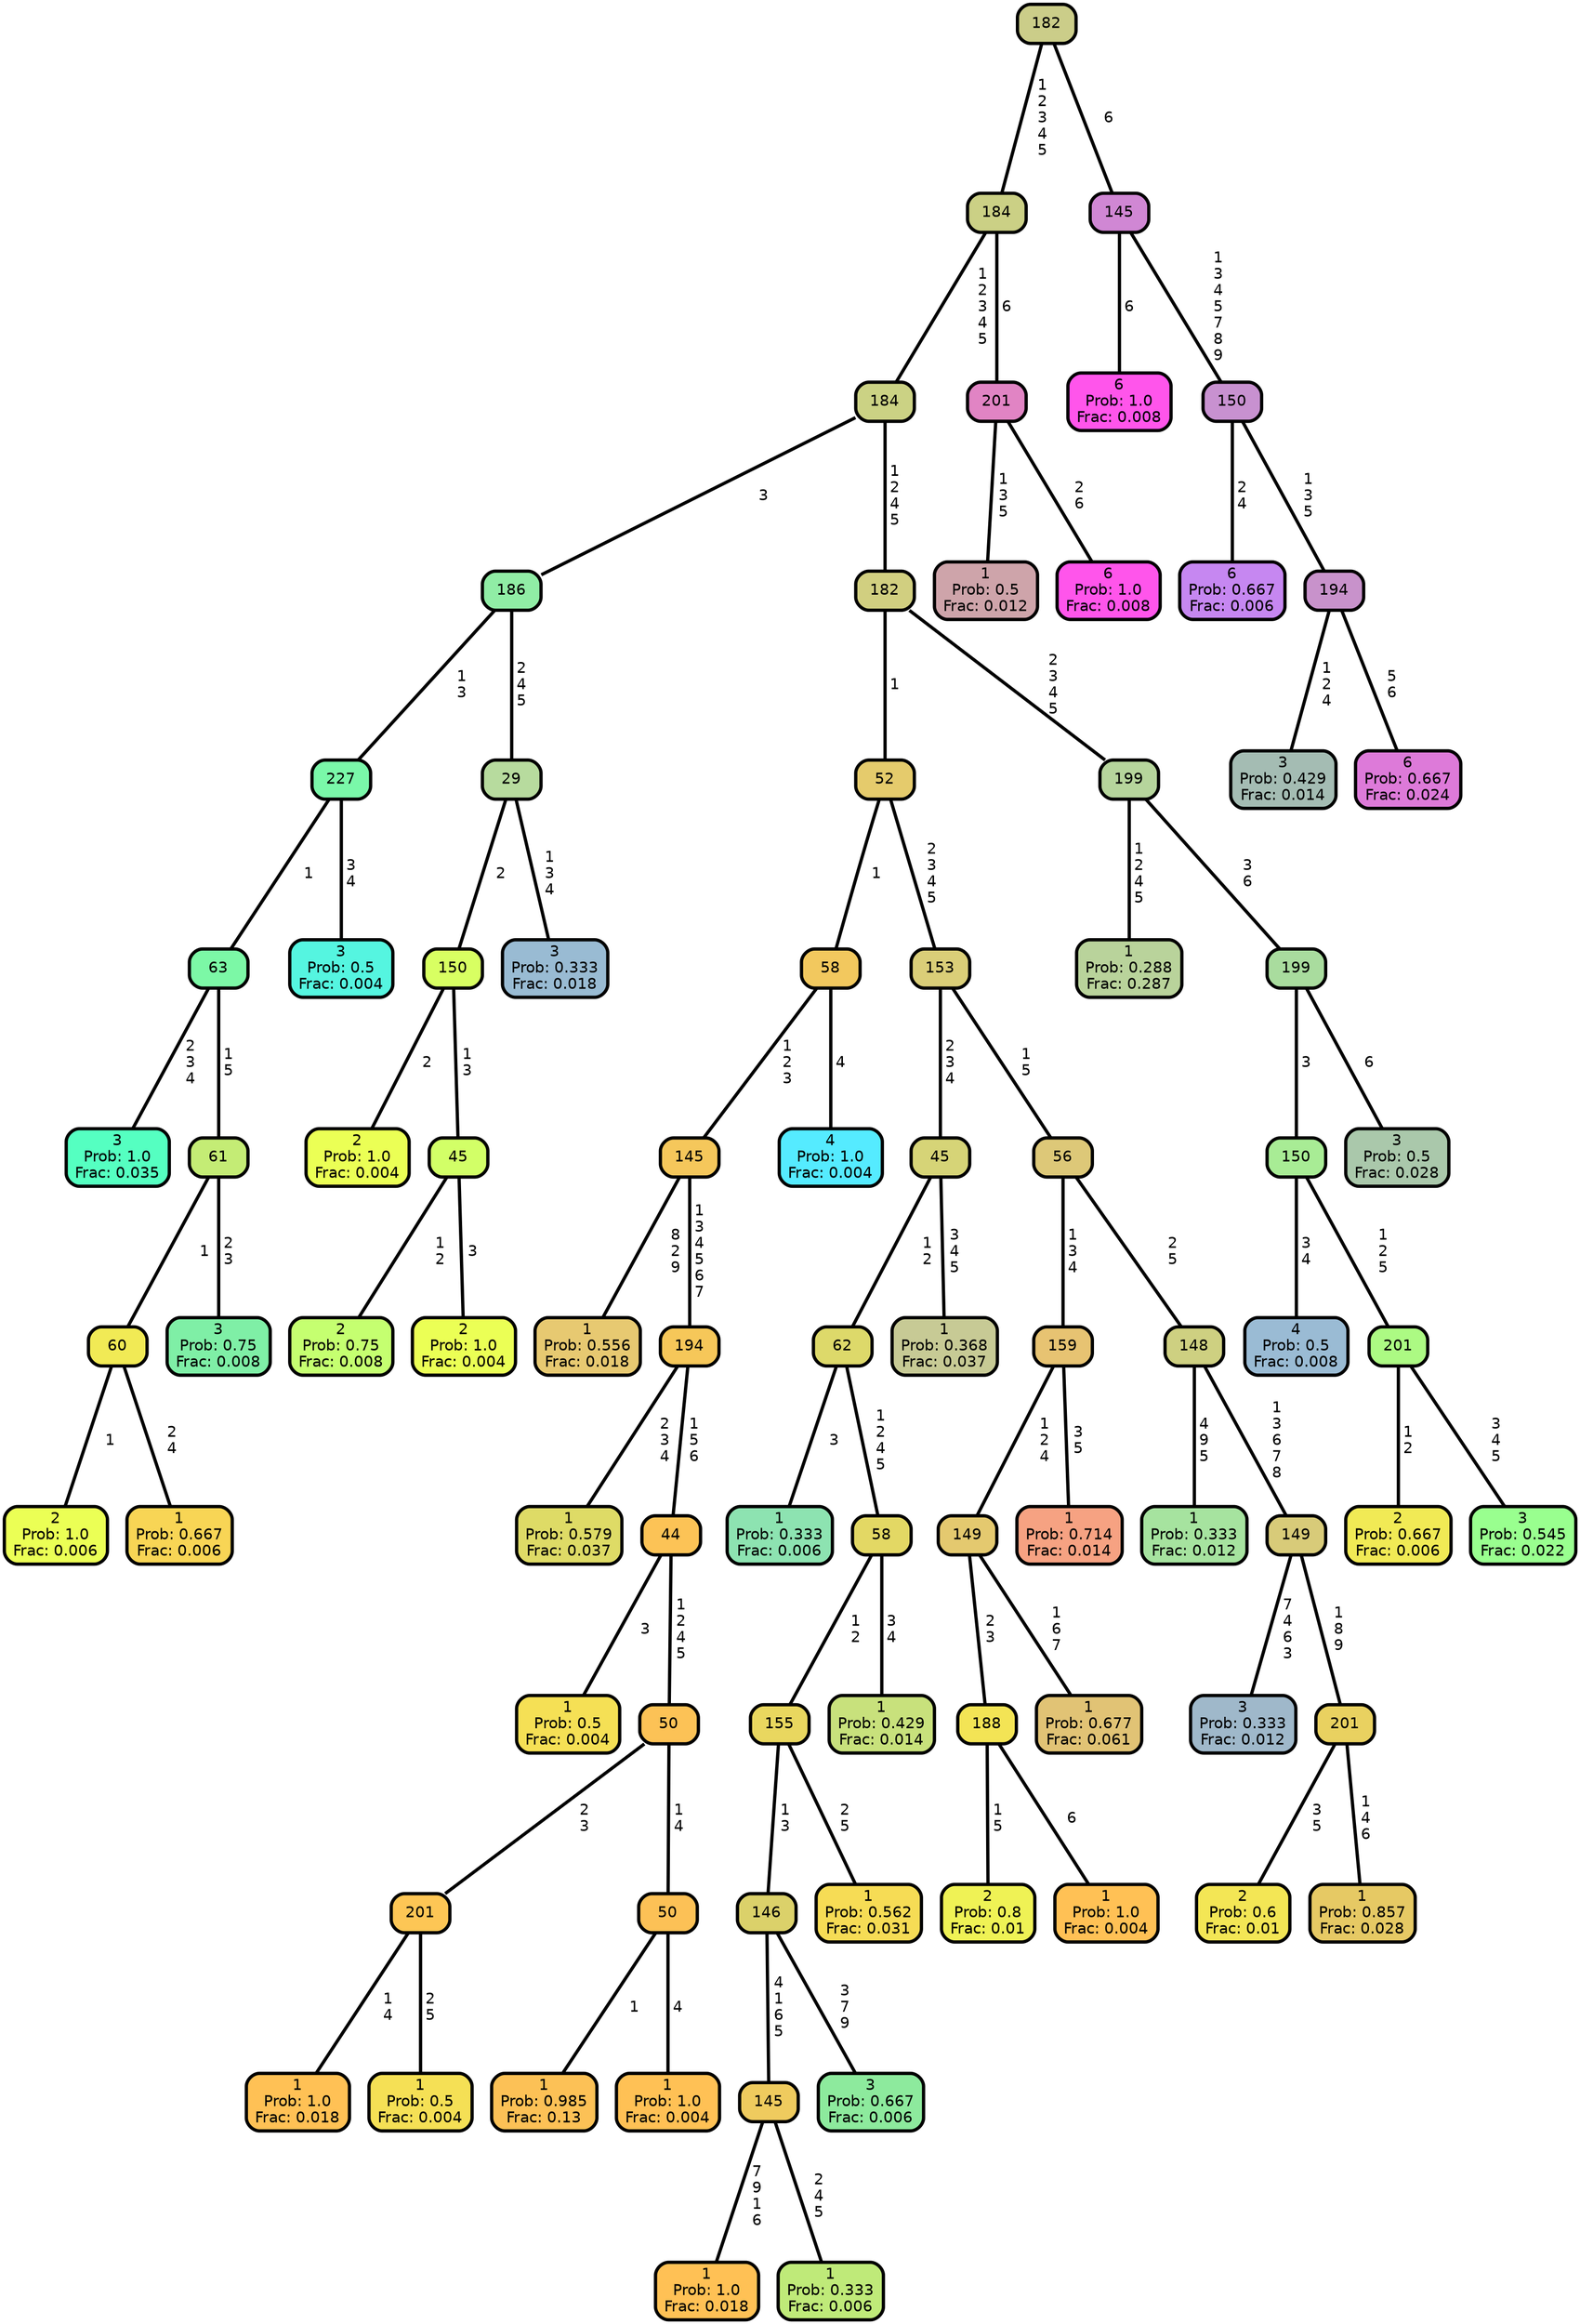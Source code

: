 graph Tree {
node [shape=box, style="filled, rounded",color="black",penwidth="3",fontcolor="black",                 fontname=helvetica] ;
graph [ranksep="0 equally", splines=straight,                 bgcolor=transparent, dpi=200] ;
edge [fontname=helvetica, color=black] ;
0 [label="3
Prob: 1.0
Frac: 0.035", fillcolor="#55ffc1"] ;
1 [label="63", fillcolor="#7cf8a6"] ;
2 [label="2
Prob: 1.0
Frac: 0.006", fillcolor="#ebff55"] ;
3 [label="60", fillcolor="#f1ea55"] ;
4 [label="1
Prob: 0.667
Frac: 0.006", fillcolor="#f8d555"] ;
5 [label="61", fillcolor="#c4ec75"] ;
6 [label="3
Prob: 0.75
Frac: 0.008", fillcolor="#7fefa6"] ;
7 [label="227", fillcolor="#7af8a9"] ;
8 [label="3
Prob: 0.5
Frac: 0.004", fillcolor="#55f5e0"] ;
9 [label="186", fillcolor="#90eda5"] ;
10 [label="2
Prob: 1.0
Frac: 0.004", fillcolor="#ebff55"] ;
11 [label="150", fillcolor="#d8ff62"] ;
12 [label="2
Prob: 0.75
Frac: 0.008", fillcolor="#c5ff70"] ;
13 [label="45", fillcolor="#d2ff67"] ;
14 [label="2
Prob: 1.0
Frac: 0.004", fillcolor="#ebff55"] ;
15 [label="29", fillcolor="#b7db9e"] ;
16 [label="3
Prob: 0.333
Frac: 0.018", fillcolor="#99bbd3"] ;
17 [label="184", fillcolor="#cbd284"] ;
18 [label="1
Prob: 0.556
Frac: 0.018", fillcolor="#e7c971"] ;
19 [label="145", fillcolor="#f5c75b"] ;
20 [label="1
Prob: 0.579
Frac: 0.037", fillcolor="#dedb66"] ;
21 [label="194", fillcolor="#f6c759"] ;
22 [label="1
Prob: 0.5
Frac: 0.004", fillcolor="#f5e055"] ;
23 [label="44", fillcolor="#fcc356"] ;
24 [label="1
Prob: 1.0
Frac: 0.018", fillcolor="#ffc155"] ;
25 [label="201", fillcolor="#fdc655"] ;
26 [label="1
Prob: 0.5
Frac: 0.004", fillcolor="#f5e055"] ;
27 [label="50", fillcolor="#fcc256"] ;
28 [label="1
Prob: 0.985
Frac: 0.13", fillcolor="#fcc156"] ;
29 [label="50", fillcolor="#fcc156"] ;
30 [label="1
Prob: 1.0
Frac: 0.004", fillcolor="#ffc155"] ;
31 [label="58", fillcolor="#f2c85e"] ;
32 [label="4
Prob: 1.0
Frac: 0.004", fillcolor="#55ebff"] ;
33 [label="52", fillcolor="#e5cb6c"] ;
34 [label="1
Prob: 0.333
Frac: 0.006", fillcolor="#8de3b1"] ;
35 [label="62", fillcolor="#ddd96a"] ;
36 [label="1
Prob: 1.0
Frac: 0.018", fillcolor="#ffc155"] ;
37 [label="145", fillcolor="#efcb5e"] ;
38 [label="1
Prob: 0.333
Frac: 0.006", fillcolor="#bfea79"] ;
39 [label="146", fillcolor="#dbd16a"] ;
40 [label="3
Prob: 0.667
Frac: 0.006", fillcolor="#8dea9d"] ;
41 [label="155", fillcolor="#e9d75f"] ;
42 [label="1
Prob: 0.562
Frac: 0.031", fillcolor="#f6dc55"] ;
43 [label="58", fillcolor="#e3d864"] ;
44 [label="1
Prob: 0.429
Frac: 0.014", fillcolor="#c8e17c"] ;
45 [label="45", fillcolor="#d6d477"] ;
46 [label="1
Prob: 0.368
Frac: 0.037", fillcolor="#c7ca95"] ;
47 [label="153", fillcolor="#dace78"] ;
48 [label="2
Prob: 0.8
Frac: 0.01", fillcolor="#eff255"] ;
49 [label="188", fillcolor="#f3e455"] ;
50 [label="1
Prob: 1.0
Frac: 0.004", fillcolor="#ffc155"] ;
51 [label="149", fillcolor="#e4c96f"] ;
52 [label="1
Prob: 0.677
Frac: 0.061", fillcolor="#e1c375"] ;
53 [label="159", fillcolor="#e7c372"] ;
54 [label="1
Prob: 0.714
Frac: 0.014", fillcolor="#f6a282"] ;
55 [label="56", fillcolor="#ddc878"] ;
56 [label="1
Prob: 0.333
Frac: 0.012", fillcolor="#a6e39f"] ;
57 [label="148", fillcolor="#ced081"] ;
58 [label="3
Prob: 0.333
Frac: 0.012", fillcolor="#9fb8ca"] ;
59 [label="149", fillcolor="#d8cb79"] ;
60 [label="2
Prob: 0.6
Frac: 0.01", fillcolor="#f3e655"] ;
61 [label="201", fillcolor="#e9d160"] ;
62 [label="1
Prob: 0.857
Frac: 0.028", fillcolor="#e6c964"] ;
63 [label="182", fillcolor="#d1cf80"] ;
64 [label="1
Prob: 0.288
Frac: 0.287", fillcolor="#b9d39b"] ;
65 [label="199", fillcolor="#b6d59c"] ;
66 [label="4
Prob: 0.5
Frac: 0.008", fillcolor="#9abbd4"] ;
67 [label="150", fillcolor="#a8ec95"] ;
68 [label="2
Prob: 0.667
Frac: 0.006", fillcolor="#f1ea55"] ;
69 [label="201", fillcolor="#acfa83"] ;
70 [label="3
Prob: 0.545
Frac: 0.022", fillcolor="#99ff8f"] ;
71 [label="199", fillcolor="#a9dc9e"] ;
72 [label="3
Prob: 0.5
Frac: 0.028", fillcolor="#aac8ab"] ;
73 [label="184", fillcolor="#cbd085"] ;
74 [label="1
Prob: 0.5
Frac: 0.012", fillcolor="#cea4aa"] ;
75 [label="201", fillcolor="#e184c4"] ;
76 [label="6
Prob: 1.0
Frac: 0.008", fillcolor="#ff55eb"] ;
77 [label="182", fillcolor="#cbcd89"] ;
78 [label="6
Prob: 1.0
Frac: 0.008", fillcolor="#ff55eb"] ;
79 [label="145", fillcolor="#d087d4"] ;
80 [label="6
Prob: 0.667
Frac: 0.006", fillcolor="#c687f1"] ;
81 [label="150", fillcolor="#c891d0"] ;
82 [label="3
Prob: 0.429
Frac: 0.014", fillcolor="#a4bcb3"] ;
83 [label="194", fillcolor="#c892cb"] ;
84 [label="6
Prob: 0.667
Frac: 0.024", fillcolor="#dd7ad9"] ;
1 -- 0 [label=" 2\n 3\n 4",penwidth=3] ;
1 -- 5 [label=" 1\n 5",penwidth=3] ;
3 -- 2 [label=" 1",penwidth=3] ;
3 -- 4 [label=" 2\n 4",penwidth=3] ;
5 -- 3 [label=" 1",penwidth=3] ;
5 -- 6 [label=" 2\n 3",penwidth=3] ;
7 -- 1 [label=" 1",penwidth=3] ;
7 -- 8 [label=" 3\n 4",penwidth=3] ;
9 -- 7 [label=" 1\n 3",penwidth=3] ;
9 -- 15 [label=" 2\n 4\n 5",penwidth=3] ;
11 -- 10 [label=" 2",penwidth=3] ;
11 -- 13 [label=" 1\n 3",penwidth=3] ;
13 -- 12 [label=" 1\n 2",penwidth=3] ;
13 -- 14 [label=" 3",penwidth=3] ;
15 -- 11 [label=" 2",penwidth=3] ;
15 -- 16 [label=" 1\n 3\n 4",penwidth=3] ;
17 -- 9 [label=" 3",penwidth=3] ;
17 -- 63 [label=" 1\n 2\n 4\n 5",penwidth=3] ;
19 -- 18 [label=" 8\n 2\n 9",penwidth=3] ;
19 -- 21 [label=" 1\n 3\n 4\n 5\n 6\n 7",penwidth=3] ;
21 -- 20 [label=" 2\n 3\n 4",penwidth=3] ;
21 -- 23 [label=" 1\n 5\n 6",penwidth=3] ;
23 -- 22 [label=" 3",penwidth=3] ;
23 -- 27 [label=" 1\n 2\n 4\n 5",penwidth=3] ;
25 -- 24 [label=" 1\n 4",penwidth=3] ;
25 -- 26 [label=" 2\n 5",penwidth=3] ;
27 -- 25 [label=" 2\n 3",penwidth=3] ;
27 -- 29 [label=" 1\n 4",penwidth=3] ;
29 -- 28 [label=" 1",penwidth=3] ;
29 -- 30 [label=" 4",penwidth=3] ;
31 -- 19 [label=" 1\n 2\n 3",penwidth=3] ;
31 -- 32 [label=" 4",penwidth=3] ;
33 -- 31 [label=" 1",penwidth=3] ;
33 -- 47 [label=" 2\n 3\n 4\n 5",penwidth=3] ;
35 -- 34 [label=" 3",penwidth=3] ;
35 -- 43 [label=" 1\n 2\n 4\n 5",penwidth=3] ;
37 -- 36 [label=" 7\n 9\n 1\n 6",penwidth=3] ;
37 -- 38 [label=" 2\n 4\n 5",penwidth=3] ;
39 -- 37 [label=" 4\n 1\n 6\n 5",penwidth=3] ;
39 -- 40 [label=" 3\n 7\n 9",penwidth=3] ;
41 -- 39 [label=" 1\n 3",penwidth=3] ;
41 -- 42 [label=" 2\n 5",penwidth=3] ;
43 -- 41 [label=" 1\n 2",penwidth=3] ;
43 -- 44 [label=" 3\n 4",penwidth=3] ;
45 -- 35 [label=" 1\n 2",penwidth=3] ;
45 -- 46 [label=" 3\n 4\n 5",penwidth=3] ;
47 -- 45 [label=" 2\n 3\n 4",penwidth=3] ;
47 -- 55 [label=" 1\n 5",penwidth=3] ;
49 -- 48 [label=" 1\n 5",penwidth=3] ;
49 -- 50 [label=" 6",penwidth=3] ;
51 -- 49 [label=" 2\n 3",penwidth=3] ;
51 -- 52 [label=" 1\n 6\n 7",penwidth=3] ;
53 -- 51 [label=" 1\n 2\n 4",penwidth=3] ;
53 -- 54 [label=" 3\n 5",penwidth=3] ;
55 -- 53 [label=" 1\n 3\n 4",penwidth=3] ;
55 -- 57 [label=" 2\n 5",penwidth=3] ;
57 -- 56 [label=" 4\n 9\n 5",penwidth=3] ;
57 -- 59 [label=" 1\n 3\n 6\n 7\n 8",penwidth=3] ;
59 -- 58 [label=" 7\n 4\n 6\n 3",penwidth=3] ;
59 -- 61 [label=" 1\n 8\n 9",penwidth=3] ;
61 -- 60 [label=" 3\n 5",penwidth=3] ;
61 -- 62 [label=" 1\n 4\n 6",penwidth=3] ;
63 -- 33 [label=" 1",penwidth=3] ;
63 -- 65 [label=" 2\n 3\n 4\n 5",penwidth=3] ;
65 -- 64 [label=" 1\n 2\n 4\n 5",penwidth=3] ;
65 -- 71 [label=" 3\n 6",penwidth=3] ;
67 -- 66 [label=" 3\n 4",penwidth=3] ;
67 -- 69 [label=" 1\n 2\n 5",penwidth=3] ;
69 -- 68 [label=" 1\n 2",penwidth=3] ;
69 -- 70 [label=" 3\n 4\n 5",penwidth=3] ;
71 -- 67 [label=" 3",penwidth=3] ;
71 -- 72 [label=" 6",penwidth=3] ;
73 -- 17 [label=" 1\n 2\n 3\n 4\n 5",penwidth=3] ;
73 -- 75 [label=" 6",penwidth=3] ;
75 -- 74 [label=" 1\n 3\n 5",penwidth=3] ;
75 -- 76 [label=" 2\n 6",penwidth=3] ;
77 -- 73 [label=" 1\n 2\n 3\n 4\n 5",penwidth=3] ;
77 -- 79 [label=" 6",penwidth=3] ;
79 -- 78 [label=" 6",penwidth=3] ;
79 -- 81 [label=" 1\n 3\n 4\n 5\n 7\n 8\n 9",penwidth=3] ;
81 -- 80 [label=" 2\n 4",penwidth=3] ;
81 -- 83 [label=" 1\n 3\n 5",penwidth=3] ;
83 -- 82 [label=" 1\n 2\n 4",penwidth=3] ;
83 -- 84 [label=" 5\n 6",penwidth=3] ;
{rank = same;}}